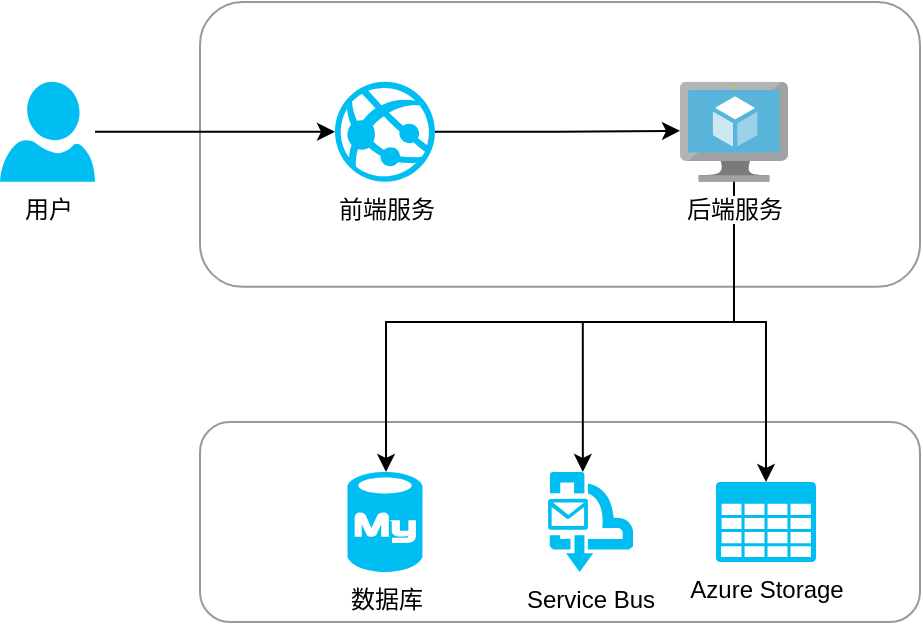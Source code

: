 <mxfile version="19.0.2" type="github">
  <diagram id="WI9T0HZ2pTsCkuznbFz-" name="Page-1">
    <mxGraphModel dx="1422" dy="804" grid="1" gridSize="10" guides="1" tooltips="1" connect="1" arrows="1" fold="1" page="1" pageScale="1" pageWidth="827" pageHeight="1169" math="0" shadow="0">
      <root>
        <mxCell id="0" />
        <mxCell id="1" parent="0" />
        <mxCell id="_nmBp-12iYZi9GvjYyCj-22" value="" style="rounded=1;whiteSpace=wrap;html=1;strokeColor=#999999;fillColor=none;" vertex="1" parent="1">
          <mxGeometry x="240" y="640" width="360" height="100" as="geometry" />
        </mxCell>
        <mxCell id="_nmBp-12iYZi9GvjYyCj-21" value="" style="rounded=1;whiteSpace=wrap;html=1;strokeColor=#999999;fillColor=none;" vertex="1" parent="1">
          <mxGeometry x="240" y="430" width="360" height="142.43" as="geometry" />
        </mxCell>
        <mxCell id="_nmBp-12iYZi9GvjYyCj-20" style="edgeStyle=orthogonalEdgeStyle;rounded=0;orthogonalLoop=1;jettySize=auto;html=1;entryX=0;entryY=0.5;entryDx=0;entryDy=0;entryPerimeter=0;" edge="1" parent="1" source="_nmBp-12iYZi9GvjYyCj-6" target="_nmBp-12iYZi9GvjYyCj-16">
          <mxGeometry relative="1" as="geometry">
            <mxPoint x="250" y="490" as="targetPoint" />
          </mxGeometry>
        </mxCell>
        <mxCell id="_nmBp-12iYZi9GvjYyCj-6" value="用户&lt;br&gt;" style="verticalLabelPosition=bottom;html=1;verticalAlign=top;align=center;strokeColor=none;fillColor=#00BEF2;shape=mxgraph.azure.user;" vertex="1" parent="1">
          <mxGeometry x="140" y="469.875" width="47.5" height="50" as="geometry" />
        </mxCell>
        <mxCell id="_nmBp-12iYZi9GvjYyCj-13" value="数据库" style="verticalLabelPosition=bottom;html=1;verticalAlign=top;align=center;strokeColor=none;fillColor=#00BEF2;shape=mxgraph.azure.mysql_database;" vertex="1" parent="1">
          <mxGeometry x="313.75" y="665" width="37.5" height="50" as="geometry" />
        </mxCell>
        <mxCell id="_nmBp-12iYZi9GvjYyCj-14" value="Service Bus" style="verticalLabelPosition=bottom;html=1;verticalAlign=top;align=center;strokeColor=none;fillColor=#00BEF2;shape=mxgraph.azure.service_bus_queues;pointerEvents=1;" vertex="1" parent="1">
          <mxGeometry x="414" y="665" width="42.5" height="50" as="geometry" />
        </mxCell>
        <mxCell id="_nmBp-12iYZi9GvjYyCj-29" style="edgeStyle=orthogonalEdgeStyle;rounded=0;orthogonalLoop=1;jettySize=auto;html=1;entryX=0;entryY=0.491;entryDx=0;entryDy=0;entryPerimeter=0;" edge="1" parent="1" source="_nmBp-12iYZi9GvjYyCj-16" target="yIlqXNv4PA9Dnh1hxRCn-35">
          <mxGeometry relative="1" as="geometry">
            <mxPoint x="490" y="495" as="targetPoint" />
          </mxGeometry>
        </mxCell>
        <mxCell id="_nmBp-12iYZi9GvjYyCj-16" value="前端服务&lt;br&gt;" style="verticalLabelPosition=bottom;html=1;verticalAlign=top;align=center;strokeColor=none;fillColor=#00BEF2;shape=mxgraph.azure.azure_website;pointerEvents=1;" vertex="1" parent="1">
          <mxGeometry x="307.5" y="469.875" width="50" height="50" as="geometry" />
        </mxCell>
        <mxCell id="_nmBp-12iYZi9GvjYyCj-39" style="edgeStyle=orthogonalEdgeStyle;rounded=0;orthogonalLoop=1;jettySize=auto;html=1;" edge="1" parent="1" source="yIlqXNv4PA9Dnh1hxRCn-35" target="_nmBp-12iYZi9GvjYyCj-13">
          <mxGeometry relative="1" as="geometry">
            <Array as="points">
              <mxPoint x="507" y="590" />
              <mxPoint x="333" y="590" />
            </Array>
          </mxGeometry>
        </mxCell>
        <mxCell id="_nmBp-12iYZi9GvjYyCj-40" style="edgeStyle=orthogonalEdgeStyle;rounded=0;orthogonalLoop=1;jettySize=auto;html=1;entryX=0.41;entryY=0;entryDx=0;entryDy=0;entryPerimeter=0;" edge="1" parent="1" source="yIlqXNv4PA9Dnh1hxRCn-35" target="_nmBp-12iYZi9GvjYyCj-14">
          <mxGeometry relative="1" as="geometry">
            <Array as="points">
              <mxPoint x="507" y="590" />
              <mxPoint x="431" y="590" />
            </Array>
          </mxGeometry>
        </mxCell>
        <mxCell id="_nmBp-12iYZi9GvjYyCj-41" style="edgeStyle=orthogonalEdgeStyle;rounded=0;orthogonalLoop=1;jettySize=auto;html=1;entryX=0.5;entryY=0;entryDx=0;entryDy=0;entryPerimeter=0;" edge="1" parent="1" source="yIlqXNv4PA9Dnh1hxRCn-35" target="_nmBp-12iYZi9GvjYyCj-24">
          <mxGeometry relative="1" as="geometry">
            <Array as="points">
              <mxPoint x="507" y="590" />
              <mxPoint x="523" y="590" />
            </Array>
          </mxGeometry>
        </mxCell>
        <mxCell id="yIlqXNv4PA9Dnh1hxRCn-35" value="后端服务" style="aspect=fixed;html=1;perimeter=none;align=center;shadow=0;dashed=0;image;fontSize=12;image=img/lib/mscae/Virtual_Machine.svg;" parent="1" vertex="1">
          <mxGeometry x="480" y="469.875" width="54" height="50" as="geometry" />
        </mxCell>
        <mxCell id="_nmBp-12iYZi9GvjYyCj-24" value="Azure Storage" style="verticalLabelPosition=bottom;html=1;verticalAlign=top;align=center;strokeColor=none;fillColor=#00BEF2;shape=mxgraph.azure.storage;pointerEvents=1;" vertex="1" parent="1">
          <mxGeometry x="498" y="670" width="50" height="40" as="geometry" />
        </mxCell>
      </root>
    </mxGraphModel>
  </diagram>
</mxfile>
